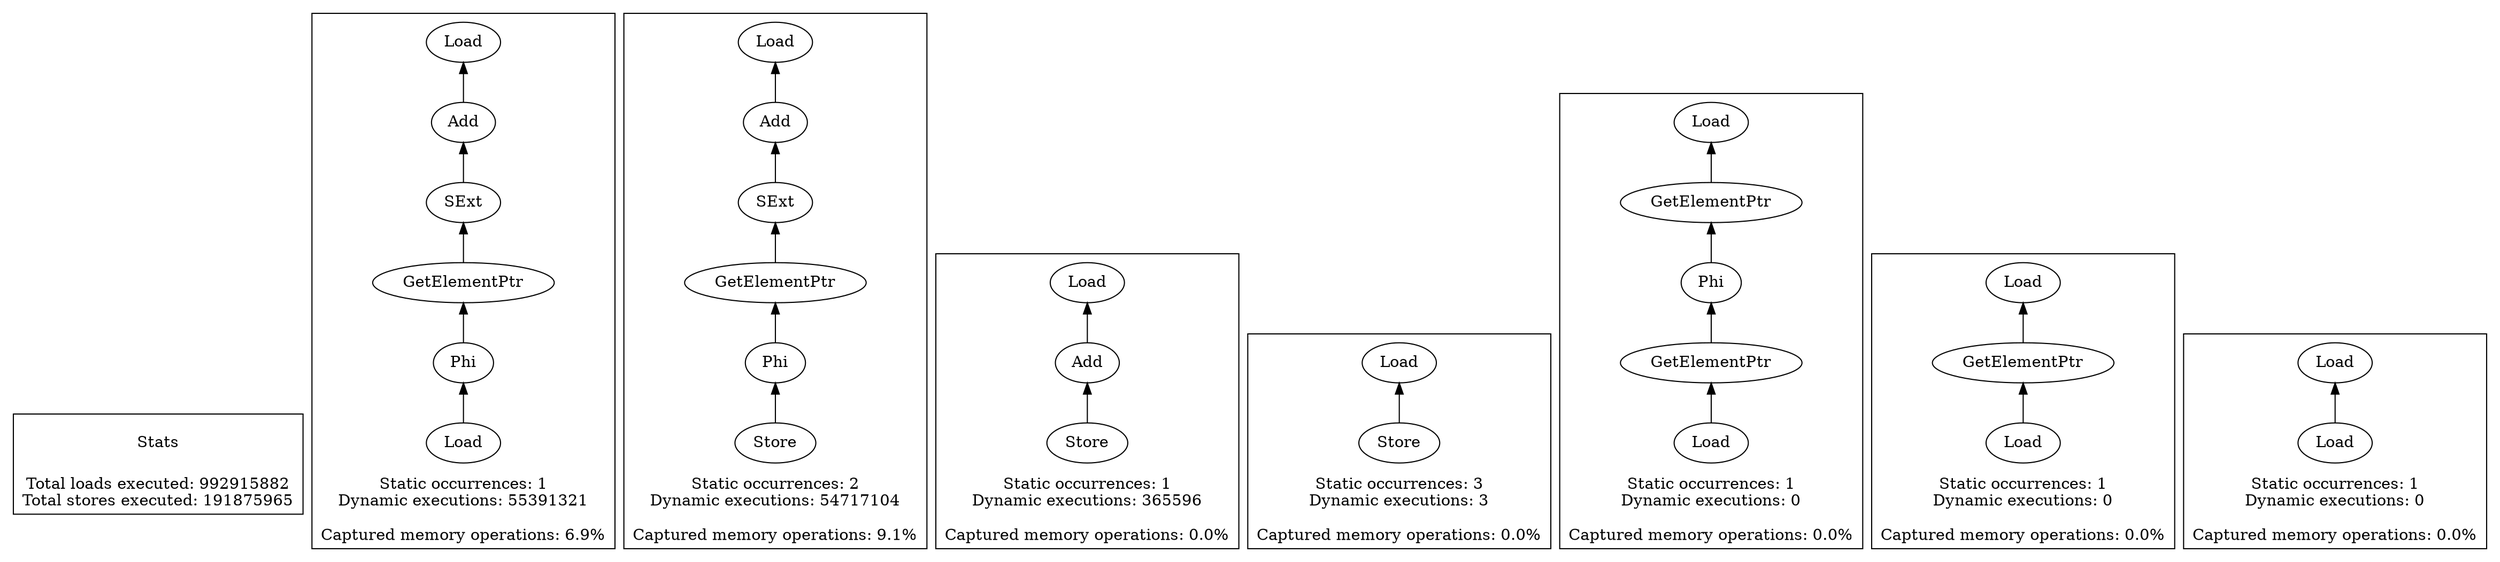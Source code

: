 strict digraph {
rankdir=BT
subgraph {
Stats [shape=plaintext]
cluster=true
label="Total loads executed: 992915882\nTotal stores executed: 191875965"
}
subgraph {
{
rank=min
comment=<Ids: 156>
"0_156" [label="Load"]
}
"0_146" [label="Phi"]
"0_156" -> "0_146"
"0_140" [label="GetElementPtr"]
"0_146" -> "0_140"
"0_138" [label="Add"]
"0_137" [label="Load"]
"0_138" -> "0_137"
"0_139" [label="SExt"]
"0_139" -> "0_138"
"0_140" -> "0_139"
cluster=true
label="Static occurrences: 1\nDynamic executions: 55391321\n\nCaptured memory operations: 6.9%"
}
subgraph {
{
rank=min
comment=<Ids: 160, 164>
"1_160" [label="Store"]
}
"1_146" [label="Phi"]
"1_160" -> "1_146"
"1_140" [label="GetElementPtr"]
"1_146" -> "1_140"
"1_138" [label="Add"]
"1_137" [label="Load"]
"1_138" -> "1_137"
"1_139" [label="SExt"]
"1_139" -> "1_138"
"1_140" -> "1_139"
cluster=true
label="Static occurrences: 2\nDynamic executions: 54717104\n\nCaptured memory operations: 9.1%"
}
subgraph {
{
rank=min
comment=<Ids: 122>
"2_122" [label="Store"]
}
"2_121" [label="Add"]
"2_122" -> "2_121"
"2_120" [label="Load"]
"2_121" -> "2_120"
cluster=true
label="Static occurrences: 1\nDynamic executions: 365596\n\nCaptured memory operations: 0.0%"
}
subgraph {
{
rank=min
comment=<Ids: 1, 75, 76>
"3_1" [label="Store"]
}
"3_0" [label="Load"]
"3_1" -> "3_0"
cluster=true
label="Static occurrences: 3\nDynamic executions: 3\n\nCaptured memory operations: 0.0%"
}
subgraph {
"4_15" [label="GetElementPtr"]
"4_11" [label="Load"]
"4_15" -> "4_11"
"4_26" [label="GetElementPtr"]
"4_20" [label="Phi"]
"4_26" -> "4_20"
{
rank=min
comment=<Ids: 27>
"4_27" [label="Load"]
}
"4_27" -> "4_26"
"4_20" -> "4_15"
cluster=true
label="Static occurrences: 1\nDynamic executions: 0\n\nCaptured memory operations: 0.0%"
}
subgraph {
{
rank=min
comment=<Ids: 16>
"5_16" [label="Load"]
}
"5_15" [label="GetElementPtr"]
"5_16" -> "5_15"
"5_11" [label="Load"]
"5_15" -> "5_11"
cluster=true
label="Static occurrences: 1\nDynamic executions: 0\n\nCaptured memory operations: 0.0%"
}
subgraph {
{
rank=min
comment=<Ids: 12>
"6_12" [label="Load"]
}
"6_11" [label="Load"]
"6_12" -> "6_11"
cluster=true
label="Static occurrences: 1\nDynamic executions: 0\n\nCaptured memory operations: 0.0%"
}
}

